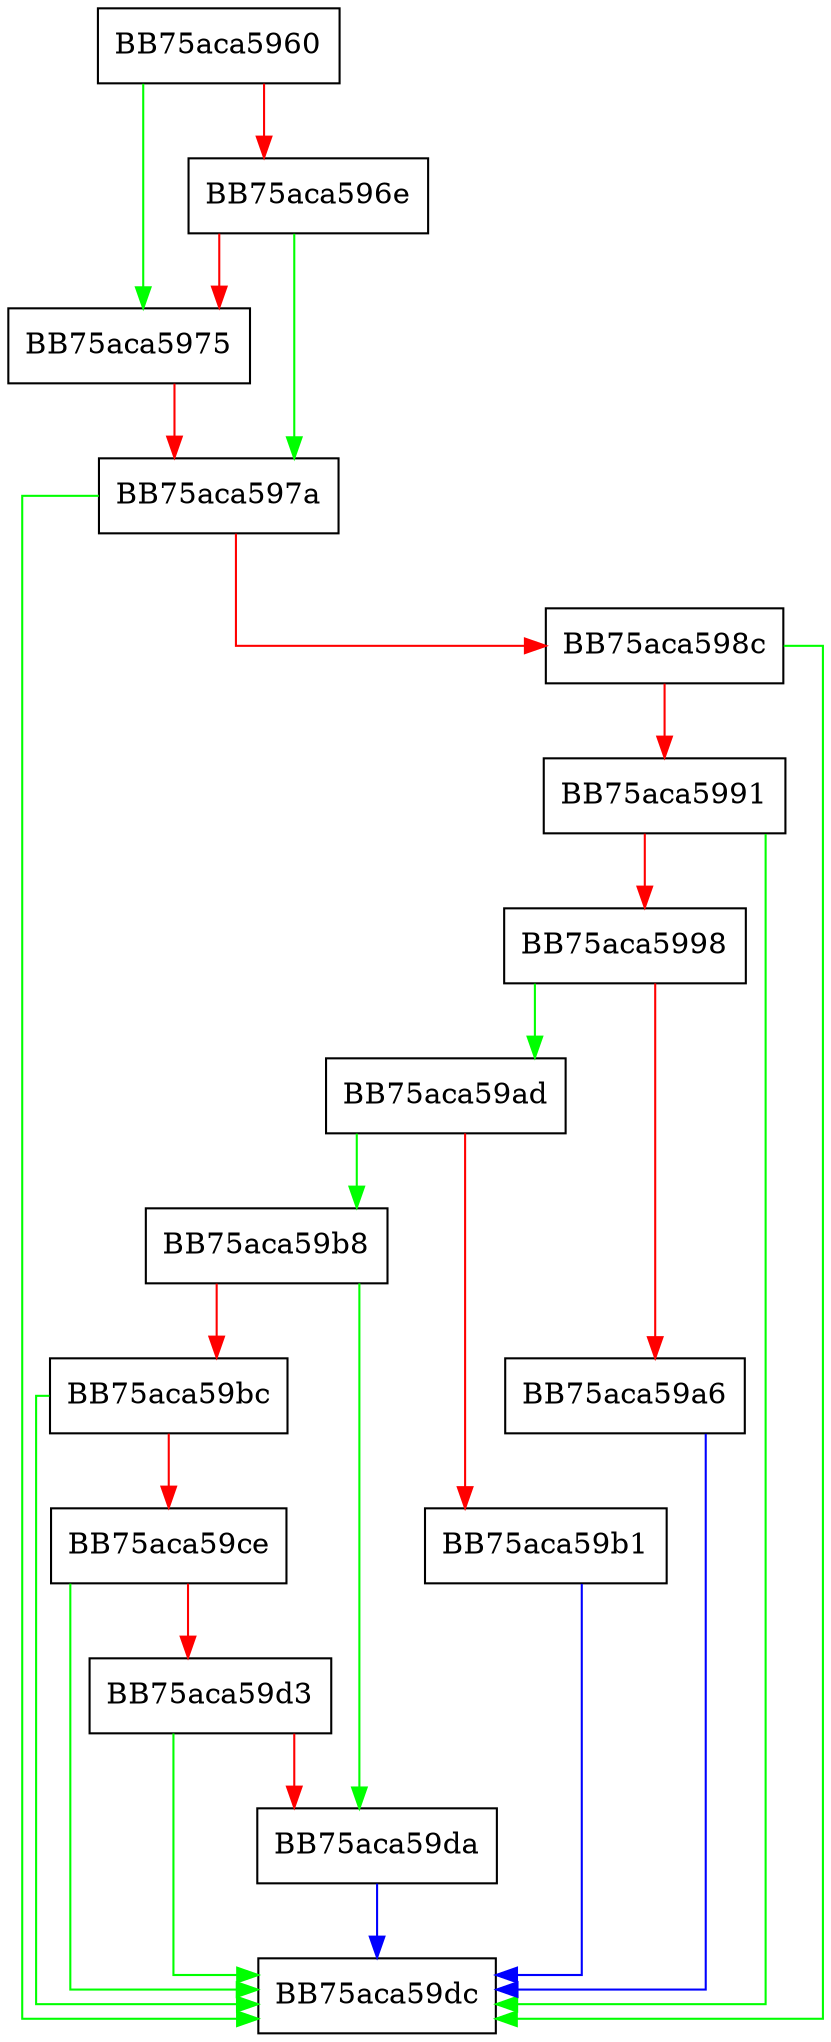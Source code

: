 digraph PrecheckRemove {
  node [shape="box"];
  graph [splines=ortho];
  BB75aca5960 -> BB75aca5975 [color="green"];
  BB75aca5960 -> BB75aca596e [color="red"];
  BB75aca596e -> BB75aca597a [color="green"];
  BB75aca596e -> BB75aca5975 [color="red"];
  BB75aca5975 -> BB75aca597a [color="red"];
  BB75aca597a -> BB75aca59dc [color="green"];
  BB75aca597a -> BB75aca598c [color="red"];
  BB75aca598c -> BB75aca59dc [color="green"];
  BB75aca598c -> BB75aca5991 [color="red"];
  BB75aca5991 -> BB75aca59dc [color="green"];
  BB75aca5991 -> BB75aca5998 [color="red"];
  BB75aca5998 -> BB75aca59ad [color="green"];
  BB75aca5998 -> BB75aca59a6 [color="red"];
  BB75aca59a6 -> BB75aca59dc [color="blue"];
  BB75aca59ad -> BB75aca59b8 [color="green"];
  BB75aca59ad -> BB75aca59b1 [color="red"];
  BB75aca59b1 -> BB75aca59dc [color="blue"];
  BB75aca59b8 -> BB75aca59da [color="green"];
  BB75aca59b8 -> BB75aca59bc [color="red"];
  BB75aca59bc -> BB75aca59dc [color="green"];
  BB75aca59bc -> BB75aca59ce [color="red"];
  BB75aca59ce -> BB75aca59dc [color="green"];
  BB75aca59ce -> BB75aca59d3 [color="red"];
  BB75aca59d3 -> BB75aca59dc [color="green"];
  BB75aca59d3 -> BB75aca59da [color="red"];
  BB75aca59da -> BB75aca59dc [color="blue"];
}